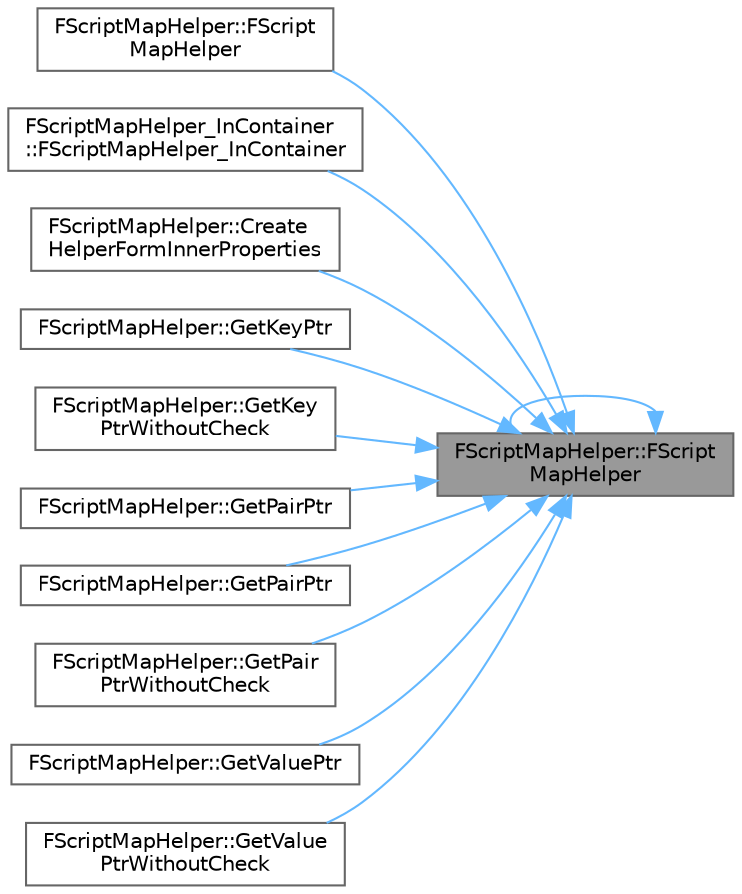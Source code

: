 digraph "FScriptMapHelper::FScriptMapHelper"
{
 // INTERACTIVE_SVG=YES
 // LATEX_PDF_SIZE
  bgcolor="transparent";
  edge [fontname=Helvetica,fontsize=10,labelfontname=Helvetica,labelfontsize=10];
  node [fontname=Helvetica,fontsize=10,shape=box,height=0.2,width=0.4];
  rankdir="RL";
  Node1 [id="Node000001",label="FScriptMapHelper::FScript\lMapHelper",height=0.2,width=0.4,color="gray40", fillcolor="grey60", style="filled", fontcolor="black",tooltip="Constructor, brings together a property and an instance of the property located in memory."];
  Node1 -> Node1 [id="edge1_Node000001_Node000001",dir="back",color="steelblue1",style="solid",tooltip=" "];
  Node1 -> Node2 [id="edge2_Node000001_Node000002",dir="back",color="steelblue1",style="solid",tooltip=" "];
  Node2 [id="Node000002",label="FScriptMapHelper::FScript\lMapHelper",height=0.2,width=0.4,color="grey40", fillcolor="white", style="filled",URL="$d4/d21/classFScriptMapHelper.html#a0facb5c090253cb6197b7b6e3dc70d09",tooltip=" "];
  Node1 -> Node3 [id="edge3_Node000001_Node000003",dir="back",color="steelblue1",style="solid",tooltip=" "];
  Node3 [id="Node000003",label="FScriptMapHelper_InContainer\l::FScriptMapHelper_InContainer",height=0.2,width=0.4,color="grey40", fillcolor="white", style="filled",URL="$dc/dad/classFScriptMapHelper__InContainer.html#ada4c9725171de0766e2be284ffd19bf6",tooltip=" "];
  Node1 -> Node4 [id="edge4_Node000001_Node000004",dir="back",color="steelblue1",style="solid",tooltip=" "];
  Node4 [id="Node000004",label="FScriptMapHelper::Create\lHelperFormInnerProperties",height=0.2,width=0.4,color="grey40", fillcolor="white", style="filled",URL="$d4/d21/classFScriptMapHelper.html#ac92a550933059e9c0ba16b55f308b5e8",tooltip=" "];
  Node1 -> Node5 [id="edge5_Node000001_Node000005",dir="back",color="steelblue1",style="solid",tooltip=" "];
  Node5 [id="Node000005",label="FScriptMapHelper::GetKeyPtr",height=0.2,width=0.4,color="grey40", fillcolor="white", style="filled",URL="$d4/d21/classFScriptMapHelper.html#ab2dbde2c63424645579347745210f579",tooltip="Returns a const uint8 pointer to the Key (first element) in the map."];
  Node1 -> Node6 [id="edge6_Node000001_Node000006",dir="back",color="steelblue1",style="solid",tooltip=" "];
  Node6 [id="Node000006",label="FScriptMapHelper::GetKey\lPtrWithoutCheck",height=0.2,width=0.4,color="grey40", fillcolor="white", style="filled",URL="$d4/d21/classFScriptMapHelper.html#aee80dd8df295fc7ad7584da295ed8ed6",tooltip="Returns a const uint8 pointer to the pair in the array without checking the index."];
  Node1 -> Node7 [id="edge7_Node000001_Node000007",dir="back",color="steelblue1",style="solid",tooltip=" "];
  Node7 [id="Node000007",label="FScriptMapHelper::GetPairPtr",height=0.2,width=0.4,color="grey40", fillcolor="white", style="filled",URL="$d4/d21/classFScriptMapHelper.html#a3524634d0d2dba795dcb1c554021dc2c",tooltip="Returns a uint8 pointer to the pair in the map."];
  Node1 -> Node8 [id="edge8_Node000001_Node000008",dir="back",color="steelblue1",style="solid",tooltip=" "];
  Node8 [id="Node000008",label="FScriptMapHelper::GetPairPtr",height=0.2,width=0.4,color="grey40", fillcolor="white", style="filled",URL="$d4/d21/classFScriptMapHelper.html#a4f45912419056028aa8990cd9d2d3a5b",tooltip="Returns a uint8 pointer to the pair in the map."];
  Node1 -> Node9 [id="edge9_Node000001_Node000009",dir="back",color="steelblue1",style="solid",tooltip=" "];
  Node9 [id="Node000009",label="FScriptMapHelper::GetPair\lPtrWithoutCheck",height=0.2,width=0.4,color="grey40", fillcolor="white", style="filled",URL="$d4/d21/classFScriptMapHelper.html#af59524c062fcbcc30561865992cab08f",tooltip="Returns a uint8 pointer to the pair in the array without checking the index."];
  Node1 -> Node10 [id="edge10_Node000001_Node000010",dir="back",color="steelblue1",style="solid",tooltip=" "];
  Node10 [id="Node000010",label="FScriptMapHelper::GetValuePtr",height=0.2,width=0.4,color="grey40", fillcolor="white", style="filled",URL="$d4/d21/classFScriptMapHelper.html#a2dce8c75e4f3f37cfeea66f22323dd90",tooltip="Returns a const uint8 pointer to the Value (second element) in the map."];
  Node1 -> Node11 [id="edge11_Node000001_Node000011",dir="back",color="steelblue1",style="solid",tooltip=" "];
  Node11 [id="Node000011",label="FScriptMapHelper::GetValue\lPtrWithoutCheck",height=0.2,width=0.4,color="grey40", fillcolor="white", style="filled",URL="$d4/d21/classFScriptMapHelper.html#a837eafe7215f538940d1408fdc3a5847",tooltip="Returns a const uint8 pointer to the pair in the array without checking the index."];
}
